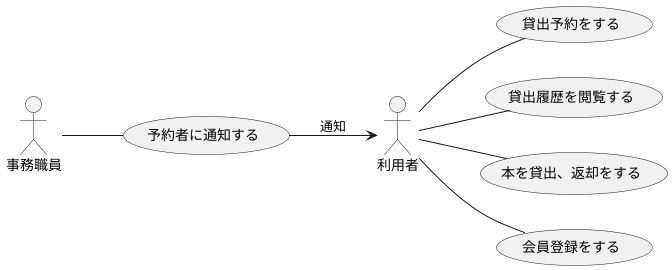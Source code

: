 @startuml 図書館システムユースケース
skinparam actorStyle stick
left to right direction

actor 利用者
actor 事務職員

(貸出予約をする) as UC1
(貸出履歴を閲覧する) as UC2
(本を貸出、返却をする) as UC3
(会員登録をする) as UC4
' (本を返却する) as UC4
(予約者に通知する) as UC5

事務職員 -- UC5

利用者 -- UC1
利用者 -- UC2
利用者 -- UC3
利用者 -- UC4


UC5 --> 利用者 : 通知

@enduml
